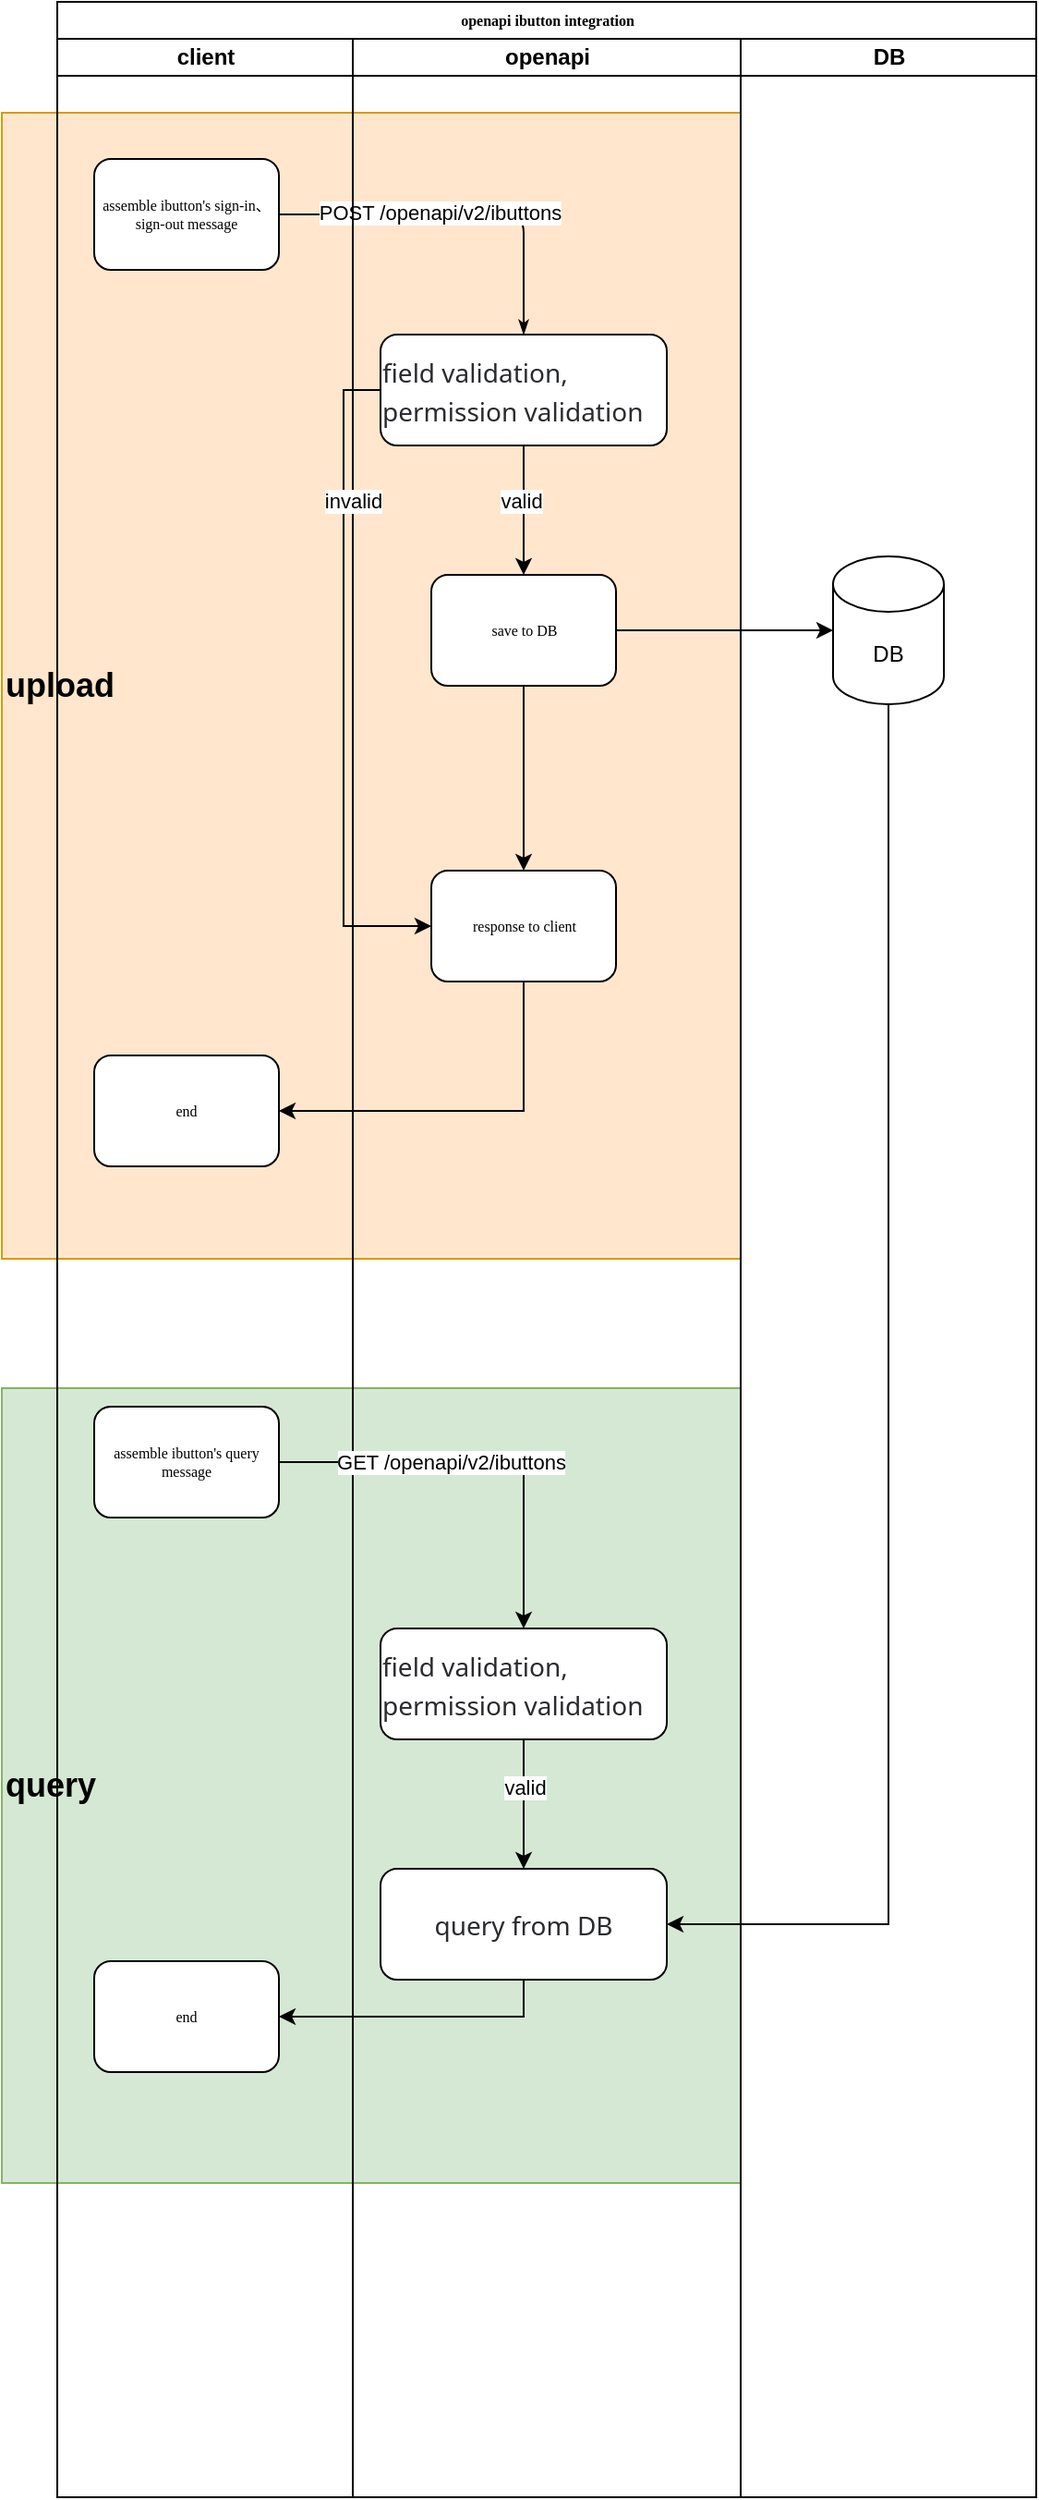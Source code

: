 <mxfile version="21.6.2" type="github">
  <diagram name="Page-1" id="74e2e168-ea6b-b213-b513-2b3c1d86103e">
    <mxGraphModel dx="1434" dy="756" grid="1" gridSize="10" guides="1" tooltips="1" connect="1" arrows="1" fold="1" page="1" pageScale="1" pageWidth="1100" pageHeight="850" background="none" math="0" shadow="0">
      <root>
        <mxCell id="0" />
        <mxCell id="1" parent="0" />
        <mxCell id="oeOyVbBo-13tilCD49F_-35" value="&lt;h2&gt;query&lt;/h2&gt;" style="rounded=0;whiteSpace=wrap;html=1;fillColor=#d5e8d4;strokeColor=#82b366;align=left;" vertex="1" parent="1">
          <mxGeometry x="220" y="780" width="400" height="430" as="geometry" />
        </mxCell>
        <mxCell id="oeOyVbBo-13tilCD49F_-19" value="&lt;h2&gt;upload&lt;/h2&gt;" style="rounded=0;whiteSpace=wrap;html=1;fillColor=#ffe6cc;strokeColor=#d79b00;align=left;" vertex="1" parent="1">
          <mxGeometry x="220" y="90" width="400" height="620" as="geometry" />
        </mxCell>
        <mxCell id="77e6c97f196da883-1" value="openapi ibutton integration" style="swimlane;html=1;childLayout=stackLayout;startSize=20;rounded=0;shadow=0;labelBackgroundColor=none;strokeWidth=1;fontFamily=Verdana;fontSize=8;align=center;" parent="1" vertex="1">
          <mxGeometry x="250" y="30" width="530" height="1350" as="geometry" />
        </mxCell>
        <mxCell id="77e6c97f196da883-2" value="client" style="swimlane;html=1;startSize=20;" parent="77e6c97f196da883-1" vertex="1">
          <mxGeometry y="20" width="160" height="1330" as="geometry" />
        </mxCell>
        <mxCell id="77e6c97f196da883-8" value="assemble ibutton&#39;s sign-in、sign-out message" style="rounded=1;whiteSpace=wrap;html=1;shadow=0;labelBackgroundColor=none;strokeWidth=1;fontFamily=Verdana;fontSize=8;align=center;" parent="77e6c97f196da883-2" vertex="1">
          <mxGeometry x="20" y="65" width="100" height="60" as="geometry" />
        </mxCell>
        <mxCell id="oeOyVbBo-13tilCD49F_-14" value="end" style="rounded=1;whiteSpace=wrap;html=1;shadow=0;labelBackgroundColor=none;strokeWidth=1;fontFamily=Verdana;fontSize=8;align=center;" vertex="1" parent="77e6c97f196da883-2">
          <mxGeometry x="20" y="550" width="100" height="60" as="geometry" />
        </mxCell>
        <mxCell id="oeOyVbBo-13tilCD49F_-33" value="end" style="rounded=1;whiteSpace=wrap;html=1;shadow=0;labelBackgroundColor=none;strokeWidth=1;fontFamily=Verdana;fontSize=8;align=center;" vertex="1" parent="77e6c97f196da883-2">
          <mxGeometry x="20" y="1040" width="100" height="60" as="geometry" />
        </mxCell>
        <mxCell id="77e6c97f196da883-26" style="edgeStyle=orthogonalEdgeStyle;rounded=1;html=1;labelBackgroundColor=none;startArrow=none;startFill=0;startSize=5;endArrow=classicThin;endFill=1;endSize=5;jettySize=auto;orthogonalLoop=1;strokeWidth=1;fontFamily=Verdana;fontSize=8" parent="77e6c97f196da883-1" source="77e6c97f196da883-8" target="77e6c97f196da883-11" edge="1">
          <mxGeometry relative="1" as="geometry" />
        </mxCell>
        <mxCell id="oeOyVbBo-13tilCD49F_-1" value="POST /openapi/v2/ibuttons" style="edgeLabel;html=1;align=center;verticalAlign=middle;resizable=0;points=[];" vertex="1" connectable="0" parent="77e6c97f196da883-26">
          <mxGeometry x="-0.124" y="1" relative="1" as="geometry">
            <mxPoint as="offset" />
          </mxGeometry>
        </mxCell>
        <mxCell id="77e6c97f196da883-3" value="openapi" style="swimlane;html=1;startSize=20;" parent="77e6c97f196da883-1" vertex="1">
          <mxGeometry x="160" y="20" width="210" height="1330" as="geometry" />
        </mxCell>
        <mxCell id="oeOyVbBo-13tilCD49F_-6" value="" style="edgeStyle=orthogonalEdgeStyle;rounded=0;orthogonalLoop=1;jettySize=auto;html=1;" edge="1" parent="77e6c97f196da883-3" source="77e6c97f196da883-11" target="oeOyVbBo-13tilCD49F_-5">
          <mxGeometry relative="1" as="geometry" />
        </mxCell>
        <mxCell id="oeOyVbBo-13tilCD49F_-11" value="valid" style="edgeLabel;html=1;align=center;verticalAlign=middle;resizable=0;points=[];" vertex="1" connectable="0" parent="oeOyVbBo-13tilCD49F_-6">
          <mxGeometry x="-0.286" y="4" relative="1" as="geometry">
            <mxPoint x="-6" y="5" as="offset" />
          </mxGeometry>
        </mxCell>
        <mxCell id="oeOyVbBo-13tilCD49F_-8" style="edgeStyle=orthogonalEdgeStyle;rounded=0;orthogonalLoop=1;jettySize=auto;html=1;exitX=0;exitY=0.5;exitDx=0;exitDy=0;entryX=0;entryY=0.5;entryDx=0;entryDy=0;" edge="1" parent="77e6c97f196da883-3" source="77e6c97f196da883-11" target="oeOyVbBo-13tilCD49F_-9">
          <mxGeometry relative="1" as="geometry">
            <mxPoint x="90" y="480" as="targetPoint" />
          </mxGeometry>
        </mxCell>
        <mxCell id="oeOyVbBo-13tilCD49F_-12" value="invalid" style="edgeLabel;html=1;align=center;verticalAlign=middle;resizable=0;points=[];" vertex="1" connectable="0" parent="oeOyVbBo-13tilCD49F_-8">
          <mxGeometry x="-0.496" y="-1" relative="1" as="geometry">
            <mxPoint x="6" y="-10" as="offset" />
          </mxGeometry>
        </mxCell>
        <mxCell id="77e6c97f196da883-11" value="&lt;ul style=&quot;box-sizing: border-box; margin: 0px; padding: 0px; color: rgb(42, 43, 46); font-family: &amp;quot;PingFang SC&amp;quot;, &amp;quot;Segoe UI&amp;quot;, Arial, &amp;quot;Microsoft YaHei&amp;quot;, 微软雅黑, 宋体, &amp;quot;Malgun Gothic&amp;quot;, sans-serif; font-size: 14px; text-align: start;&quot;&gt;&lt;li style=&quot;box-sizing: border-box; margin: 0px; padding: 0px; list-style: none;&quot;&gt;&lt;p style=&quot;box-sizing: border-box; margin: 0px 0px 2px; padding: 0px; line-height: 21px; display: inline; font-size: var(--main-font-size); background-color: rgb(255, 255, 255);&quot; class=&quot;src grammarSection highlight&quot; data-group=&quot;1-1&quot;&gt;field validation, permission validation&lt;/p&gt;&lt;/li&gt;&lt;/ul&gt;" style="rounded=1;whiteSpace=wrap;html=1;shadow=0;labelBackgroundColor=none;strokeWidth=1;fontFamily=Verdana;fontSize=8;align=center;" parent="77e6c97f196da883-3" vertex="1">
          <mxGeometry x="15" y="160" width="155" height="60" as="geometry" />
        </mxCell>
        <mxCell id="oeOyVbBo-13tilCD49F_-10" style="edgeStyle=orthogonalEdgeStyle;rounded=0;orthogonalLoop=1;jettySize=auto;html=1;exitX=0.5;exitY=1;exitDx=0;exitDy=0;" edge="1" parent="77e6c97f196da883-3" source="oeOyVbBo-13tilCD49F_-5" target="oeOyVbBo-13tilCD49F_-9">
          <mxGeometry relative="1" as="geometry" />
        </mxCell>
        <mxCell id="oeOyVbBo-13tilCD49F_-5" value="save to DB" style="rounded=1;whiteSpace=wrap;html=1;shadow=0;labelBackgroundColor=none;strokeWidth=1;fontFamily=Verdana;fontSize=8;align=center;" vertex="1" parent="77e6c97f196da883-3">
          <mxGeometry x="42.5" y="290" width="100" height="60" as="geometry" />
        </mxCell>
        <mxCell id="oeOyVbBo-13tilCD49F_-9" value="response to client" style="rounded=1;whiteSpace=wrap;html=1;shadow=0;labelBackgroundColor=none;strokeWidth=1;fontFamily=Verdana;fontSize=8;align=center;" vertex="1" parent="77e6c97f196da883-3">
          <mxGeometry x="42.5" y="450" width="100" height="60" as="geometry" />
        </mxCell>
        <mxCell id="oeOyVbBo-13tilCD49F_-24" value="" style="edgeStyle=orthogonalEdgeStyle;rounded=0;orthogonalLoop=1;jettySize=auto;html=1;entryX=0.5;entryY=0;entryDx=0;entryDy=0;" edge="1" parent="77e6c97f196da883-3" source="oeOyVbBo-13tilCD49F_-21" target="oeOyVbBo-13tilCD49F_-26">
          <mxGeometry relative="1" as="geometry">
            <mxPoint x="92.5" y="850" as="targetPoint" />
          </mxGeometry>
        </mxCell>
        <mxCell id="oeOyVbBo-13tilCD49F_-25" value="GET /openapi/v2/ibuttons" style="edgeLabel;html=1;align=center;verticalAlign=middle;resizable=0;points=[];" vertex="1" connectable="0" parent="oeOyVbBo-13tilCD49F_-24">
          <mxGeometry x="-0.492" relative="1" as="geometry">
            <mxPoint x="36" as="offset" />
          </mxGeometry>
        </mxCell>
        <mxCell id="oeOyVbBo-13tilCD49F_-21" value="assemble ibutton&#39;s query message" style="rounded=1;whiteSpace=wrap;html=1;shadow=0;labelBackgroundColor=none;strokeWidth=1;fontFamily=Verdana;fontSize=8;align=center;" vertex="1" parent="77e6c97f196da883-3">
          <mxGeometry x="-140" y="740" width="100" height="60" as="geometry" />
        </mxCell>
        <mxCell id="oeOyVbBo-13tilCD49F_-28" value="" style="edgeStyle=orthogonalEdgeStyle;rounded=0;orthogonalLoop=1;jettySize=auto;html=1;" edge="1" parent="77e6c97f196da883-3" source="oeOyVbBo-13tilCD49F_-26" target="oeOyVbBo-13tilCD49F_-27">
          <mxGeometry relative="1" as="geometry" />
        </mxCell>
        <mxCell id="oeOyVbBo-13tilCD49F_-29" value="valid" style="edgeLabel;html=1;align=center;verticalAlign=middle;resizable=0;points=[];" vertex="1" connectable="0" parent="oeOyVbBo-13tilCD49F_-28">
          <mxGeometry x="-0.257" relative="1" as="geometry">
            <mxPoint as="offset" />
          </mxGeometry>
        </mxCell>
        <mxCell id="oeOyVbBo-13tilCD49F_-26" value="&lt;ul style=&quot;box-sizing: border-box; margin: 0px; padding: 0px; color: rgb(42, 43, 46); font-family: &amp;quot;PingFang SC&amp;quot;, &amp;quot;Segoe UI&amp;quot;, Arial, &amp;quot;Microsoft YaHei&amp;quot;, 微软雅黑, 宋体, &amp;quot;Malgun Gothic&amp;quot;, sans-serif; font-size: 14px; text-align: start;&quot;&gt;&lt;li style=&quot;box-sizing: border-box; margin: 0px; padding: 0px; list-style: none;&quot;&gt;&lt;p style=&quot;box-sizing: border-box; margin: 0px 0px 2px; padding: 0px; line-height: 21px; display: inline; font-size: var(--main-font-size); background-color: rgb(255, 255, 255);&quot; class=&quot;src grammarSection highlight&quot; data-group=&quot;1-1&quot;&gt;field validation, permission validation&lt;/p&gt;&lt;/li&gt;&lt;/ul&gt;" style="rounded=1;whiteSpace=wrap;html=1;shadow=0;labelBackgroundColor=none;strokeWidth=1;fontFamily=Verdana;fontSize=8;align=center;" vertex="1" parent="77e6c97f196da883-3">
          <mxGeometry x="15" y="860" width="155" height="60" as="geometry" />
        </mxCell>
        <mxCell id="oeOyVbBo-13tilCD49F_-27" value="&lt;ul style=&quot;box-sizing: border-box; margin: 0px; padding: 0px; color: rgb(42, 43, 46); font-family: &amp;quot;PingFang SC&amp;quot;, &amp;quot;Segoe UI&amp;quot;, Arial, &amp;quot;Microsoft YaHei&amp;quot;, 微软雅黑, 宋体, &amp;quot;Malgun Gothic&amp;quot;, sans-serif; font-size: 14px; text-align: start;&quot;&gt;&lt;li style=&quot;box-sizing: border-box; margin: 0px; padding: 0px; list-style: none;&quot;&gt;&lt;p style=&quot;box-sizing: border-box; margin: 0px 0px 2px; padding: 0px; line-height: 21px; display: inline; font-size: var(--main-font-size); background-color: rgb(255, 255, 255);&quot; class=&quot;src grammarSection highlight&quot; data-group=&quot;1-1&quot;&gt;query from DB&lt;/p&gt;&lt;/li&gt;&lt;/ul&gt;" style="rounded=1;whiteSpace=wrap;html=1;shadow=0;labelBackgroundColor=none;strokeWidth=1;fontFamily=Verdana;fontSize=8;align=center;" vertex="1" parent="77e6c97f196da883-3">
          <mxGeometry x="15" y="990" width="155" height="60" as="geometry" />
        </mxCell>
        <mxCell id="77e6c97f196da883-4" value="DB" style="swimlane;html=1;startSize=20;" parent="77e6c97f196da883-1" vertex="1">
          <mxGeometry x="370" y="20" width="160" height="1330" as="geometry" />
        </mxCell>
        <mxCell id="oeOyVbBo-13tilCD49F_-2" value="DB" style="shape=cylinder3;whiteSpace=wrap;html=1;boundedLbl=1;backgroundOutline=1;size=15;" vertex="1" parent="77e6c97f196da883-4">
          <mxGeometry x="50" y="280" width="60" height="80" as="geometry" />
        </mxCell>
        <mxCell id="oeOyVbBo-13tilCD49F_-7" style="edgeStyle=orthogonalEdgeStyle;rounded=0;orthogonalLoop=1;jettySize=auto;html=1;exitX=1;exitY=0.5;exitDx=0;exitDy=0;" edge="1" parent="77e6c97f196da883-1" source="oeOyVbBo-13tilCD49F_-5" target="oeOyVbBo-13tilCD49F_-2">
          <mxGeometry relative="1" as="geometry" />
        </mxCell>
        <mxCell id="oeOyVbBo-13tilCD49F_-13" style="edgeStyle=orthogonalEdgeStyle;rounded=0;orthogonalLoop=1;jettySize=auto;html=1;exitX=0.5;exitY=1;exitDx=0;exitDy=0;" edge="1" parent="77e6c97f196da883-1" source="oeOyVbBo-13tilCD49F_-9" target="oeOyVbBo-13tilCD49F_-14">
          <mxGeometry relative="1" as="geometry">
            <mxPoint x="240" y="600" as="targetPoint" />
            <Array as="points">
              <mxPoint x="253" y="600" />
            </Array>
          </mxGeometry>
        </mxCell>
        <mxCell id="oeOyVbBo-13tilCD49F_-31" style="edgeStyle=orthogonalEdgeStyle;rounded=0;orthogonalLoop=1;jettySize=auto;html=1;exitX=0.5;exitY=1;exitDx=0;exitDy=0;exitPerimeter=0;entryX=1;entryY=0.5;entryDx=0;entryDy=0;" edge="1" parent="77e6c97f196da883-1" source="oeOyVbBo-13tilCD49F_-2" target="oeOyVbBo-13tilCD49F_-27">
          <mxGeometry relative="1" as="geometry" />
        </mxCell>
        <mxCell id="oeOyVbBo-13tilCD49F_-34" value="" style="edgeStyle=orthogonalEdgeStyle;rounded=0;orthogonalLoop=1;jettySize=auto;html=1;exitX=0.5;exitY=1;exitDx=0;exitDy=0;" edge="1" parent="77e6c97f196da883-1" source="oeOyVbBo-13tilCD49F_-27" target="oeOyVbBo-13tilCD49F_-33">
          <mxGeometry relative="1" as="geometry">
            <mxPoint x="480" y="1090" as="targetPoint" />
            <mxPoint x="663" y="1120" as="sourcePoint" />
          </mxGeometry>
        </mxCell>
      </root>
    </mxGraphModel>
  </diagram>
</mxfile>
